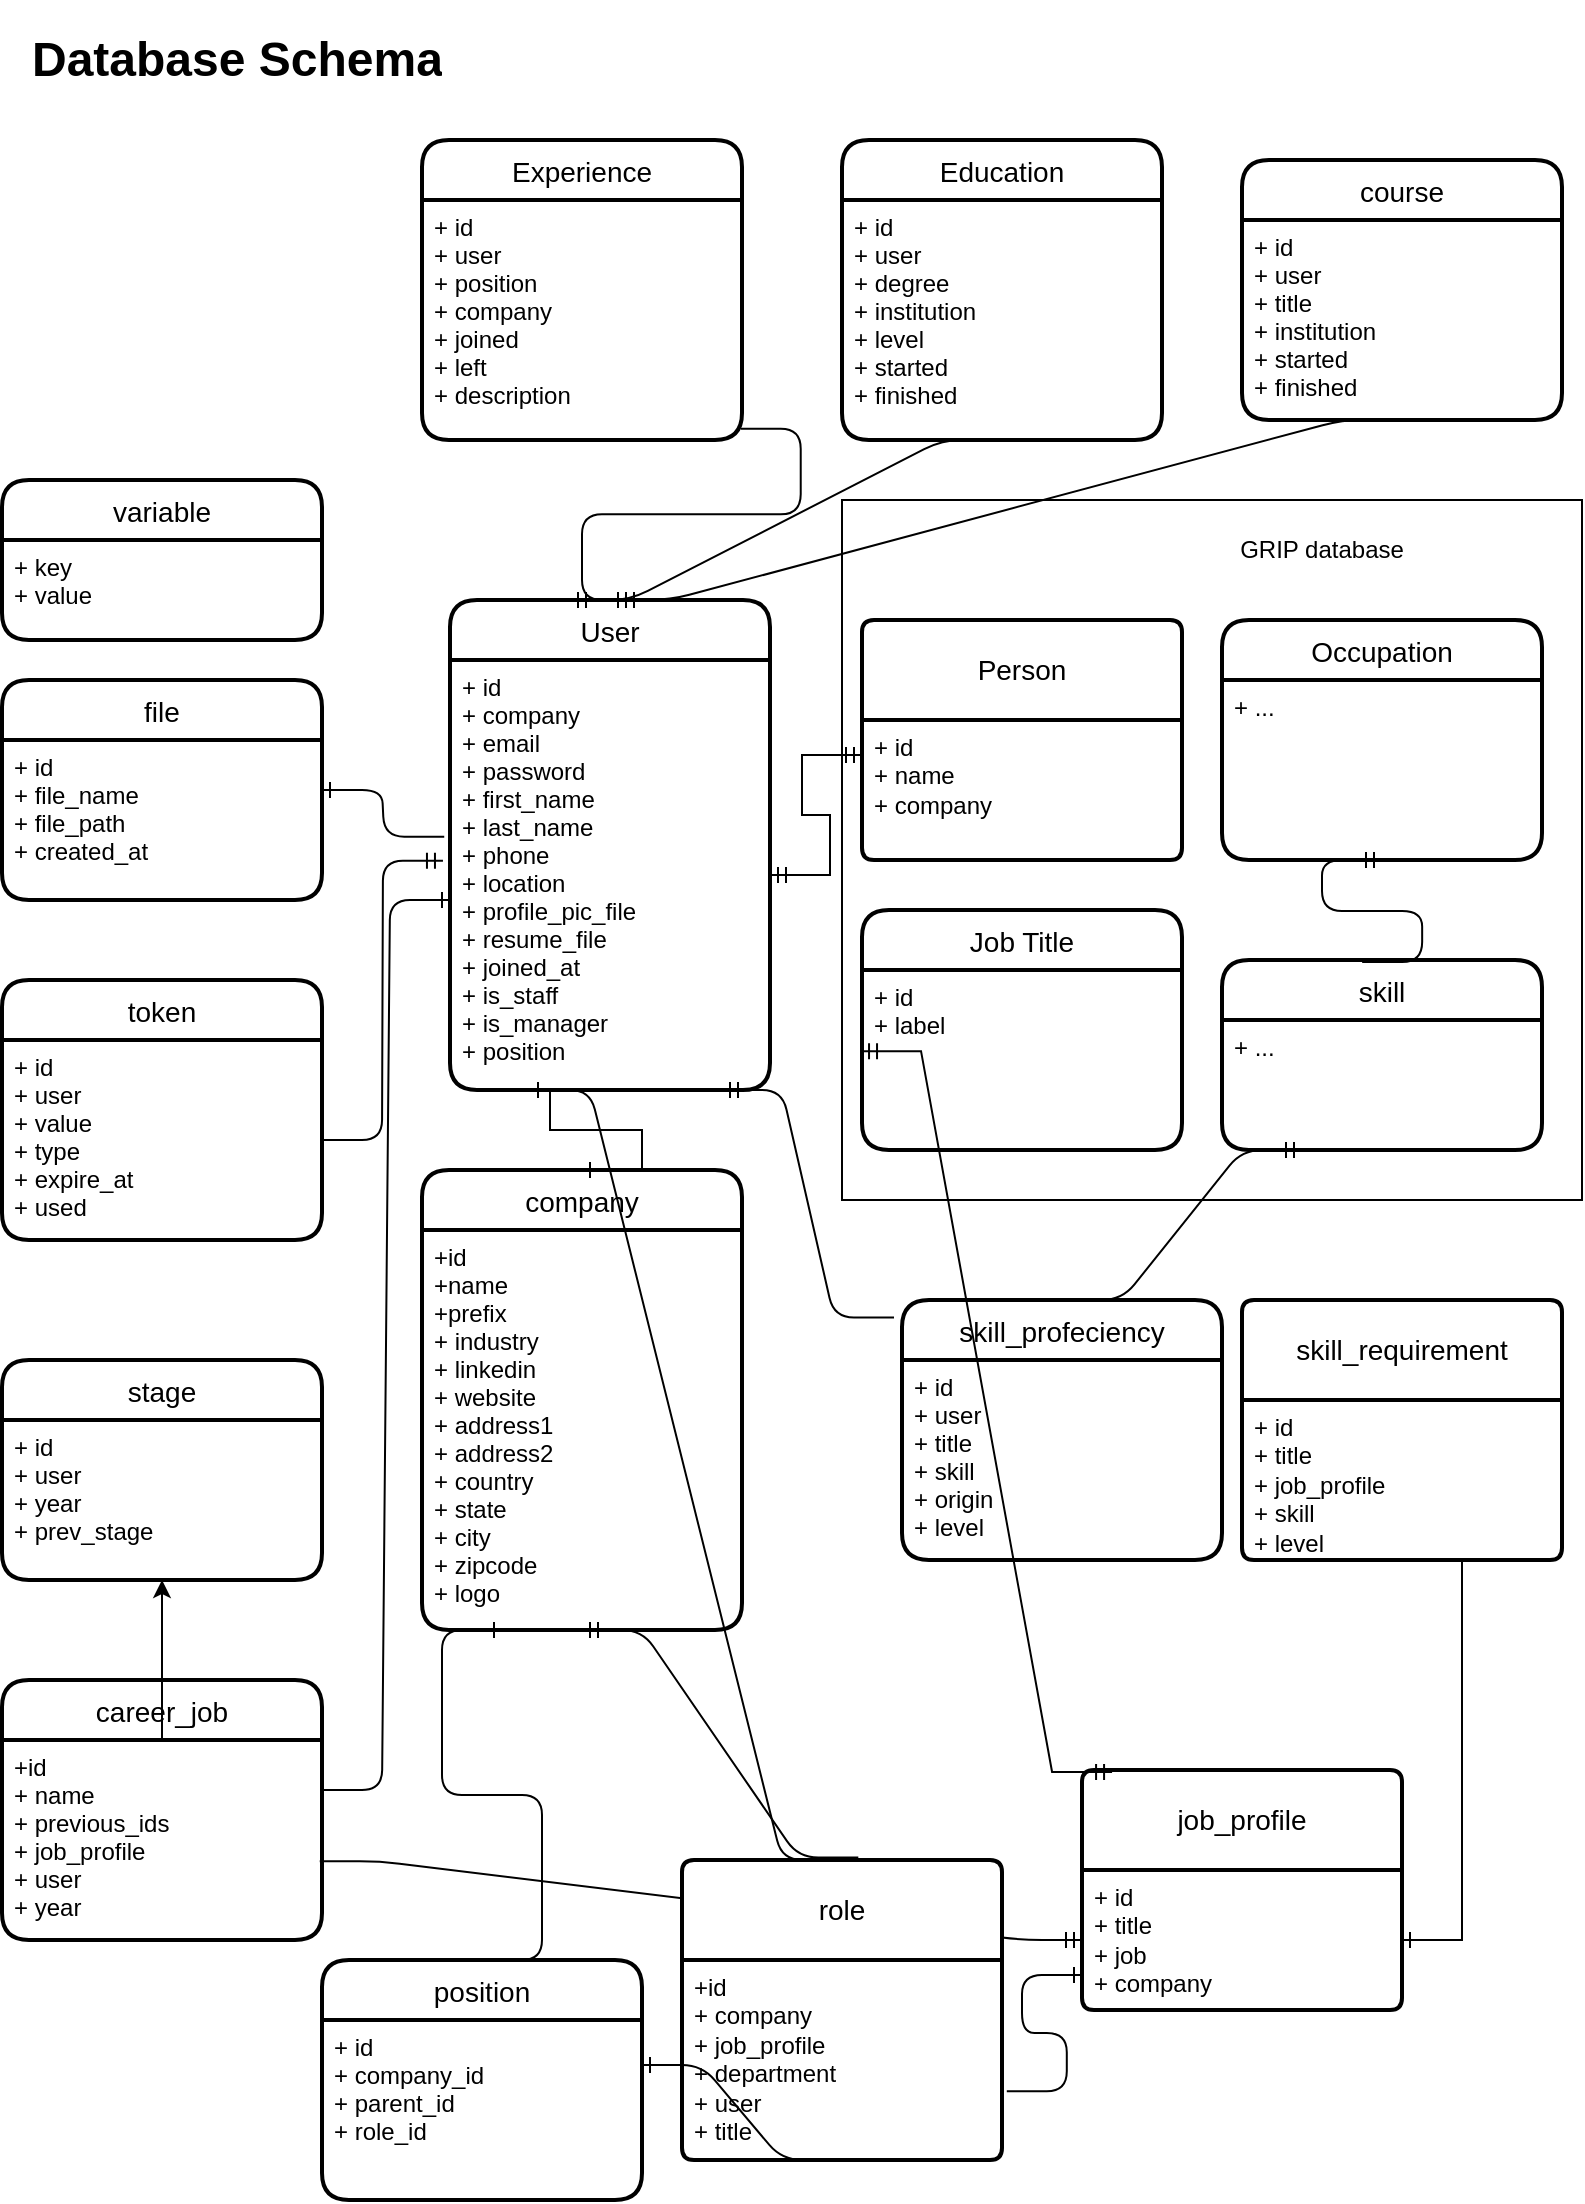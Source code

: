 <mxfile>
    <diagram id="XmxZGjuUQ-EsOXPRRY6A" name="Page-1">
        <mxGraphModel dx="968" dy="337" grid="1" gridSize="10" guides="1" tooltips="1" connect="1" arrows="1" fold="1" page="1" pageScale="1" pageWidth="827" pageHeight="1169" background="none" math="0" shadow="0">
            <root>
                <mxCell id="0"/>
                <mxCell id="1" parent="0"/>
                <mxCell id="88" value="" style="rounded=0;whiteSpace=wrap;html=1;" parent="1" vertex="1">
                    <mxGeometry x="450" y="250" width="370" height="350" as="geometry"/>
                </mxCell>
                <mxCell id="4" value="company" style="swimlane;childLayout=stackLayout;horizontal=1;startSize=30;horizontalStack=0;rounded=1;fontSize=14;fontStyle=0;strokeWidth=2;resizeParent=0;resizeLast=1;shadow=0;dashed=0;align=center;" parent="1" vertex="1">
                    <mxGeometry x="240" y="585" width="160" height="230" as="geometry"/>
                </mxCell>
                <mxCell id="5" value="+id&#10;+name&#10;+prefix&#10;+ industry&#10;+ linkedin&#10;+ website&#10;+ address1&#10;+ address2&#10;+ country&#10;+ state&#10;+ city&#10;+ zipcode&#10;+ logo" style="align=left;strokeColor=none;fillColor=none;spacingLeft=4;fontSize=12;verticalAlign=top;resizable=0;rotatable=0;part=1;" parent="4" vertex="1">
                    <mxGeometry y="30" width="160" height="200" as="geometry"/>
                </mxCell>
                <mxCell id="6" value="User" style="swimlane;childLayout=stackLayout;horizontal=1;startSize=30;horizontalStack=0;rounded=1;fontSize=14;fontStyle=0;strokeWidth=2;resizeParent=0;resizeLast=1;shadow=0;dashed=0;align=center;" parent="1" vertex="1">
                    <mxGeometry x="254" y="300" width="160" height="245" as="geometry"/>
                </mxCell>
                <mxCell id="7" value="+ id&#10;+ company&#10;+ email&#10;+ password&#10;+ first_name&#10;+ last_name&#10;+ phone&#10;+ location&#10;+ profile_pic_file&#10;+ resume_file&#10;+ joined_at&#10;+ is_staff&#10;+ is_manager&#10;+ position" style="align=left;strokeColor=none;fillColor=none;spacingLeft=4;fontSize=12;verticalAlign=top;resizable=0;rotatable=0;part=1;" parent="6" vertex="1">
                    <mxGeometry y="30" width="160" height="215" as="geometry"/>
                </mxCell>
                <mxCell id="8" value="file" style="swimlane;childLayout=stackLayout;horizontal=1;startSize=30;horizontalStack=0;rounded=1;fontSize=14;fontStyle=0;strokeWidth=2;resizeParent=0;resizeLast=1;shadow=0;dashed=0;align=center;" parent="1" vertex="1">
                    <mxGeometry x="30" y="340" width="160" height="110" as="geometry"/>
                </mxCell>
                <mxCell id="9" value="+ id&#10;+ file_name&#10;+ file_path&#10;+ created_at" style="align=left;strokeColor=none;fillColor=none;spacingLeft=4;fontSize=12;verticalAlign=top;resizable=0;rotatable=0;part=1;" parent="8" vertex="1">
                    <mxGeometry y="30" width="160" height="80" as="geometry"/>
                </mxCell>
                <mxCell id="12" value="skill_profeciency" style="swimlane;childLayout=stackLayout;horizontal=1;startSize=30;horizontalStack=0;rounded=1;fontSize=14;fontStyle=0;strokeWidth=2;resizeParent=0;resizeLast=1;shadow=0;dashed=0;align=center;" parent="1" vertex="1">
                    <mxGeometry x="480" y="650" width="160" height="130" as="geometry"/>
                </mxCell>
                <mxCell id="13" value="+ id&#10;+ user&#10;+ title&#10;+ skill&#10;+ origin&#10;+ level" style="align=left;strokeColor=none;fillColor=none;spacingLeft=4;fontSize=12;verticalAlign=top;resizable=0;rotatable=0;part=1;" parent="12" vertex="1">
                    <mxGeometry y="30" width="160" height="100" as="geometry"/>
                </mxCell>
                <mxCell id="15" value="skill" style="swimlane;childLayout=stackLayout;horizontal=1;startSize=30;horizontalStack=0;rounded=1;fontSize=14;fontStyle=0;strokeWidth=2;resizeParent=0;resizeLast=1;shadow=0;dashed=0;align=center;" parent="1" vertex="1">
                    <mxGeometry x="640" y="480" width="160" height="95" as="geometry"/>
                </mxCell>
                <mxCell id="16" value="+ ..." style="align=left;strokeColor=none;fillColor=none;spacingLeft=4;fontSize=12;verticalAlign=top;resizable=0;rotatable=0;part=1;" parent="15" vertex="1">
                    <mxGeometry y="30" width="160" height="65" as="geometry"/>
                </mxCell>
                <mxCell id="17" value="Occupation" style="swimlane;childLayout=stackLayout;horizontal=1;startSize=30;horizontalStack=0;rounded=1;fontSize=14;fontStyle=0;strokeWidth=2;resizeParent=0;resizeLast=1;shadow=0;dashed=0;align=center;" parent="1" vertex="1">
                    <mxGeometry x="640" y="310" width="160" height="120" as="geometry"/>
                </mxCell>
                <mxCell id="18" value="+ ..." style="align=left;strokeColor=none;fillColor=none;spacingLeft=4;fontSize=12;verticalAlign=top;resizable=0;rotatable=0;part=1;" parent="17" vertex="1">
                    <mxGeometry y="30" width="160" height="90" as="geometry"/>
                </mxCell>
                <mxCell id="19" value="career_job" style="swimlane;childLayout=stackLayout;horizontal=1;startSize=30;horizontalStack=0;rounded=1;fontSize=14;fontStyle=0;strokeWidth=2;resizeParent=0;resizeLast=1;shadow=0;dashed=0;align=center;" parent="1" vertex="1">
                    <mxGeometry x="30" y="840" width="160" height="130" as="geometry"/>
                </mxCell>
                <mxCell id="20" value="+id&#10;+ name&#10;+ previous_ids&#10;+ job_profile&#10;+ user&#10;+ year" style="align=left;strokeColor=none;fillColor=none;spacingLeft=4;fontSize=12;verticalAlign=top;resizable=0;rotatable=0;part=1;" parent="19" vertex="1">
                    <mxGeometry y="30" width="160" height="100" as="geometry"/>
                </mxCell>
                <mxCell id="23" value="Education" style="swimlane;childLayout=stackLayout;horizontal=1;startSize=30;horizontalStack=0;rounded=1;fontSize=14;fontStyle=0;strokeWidth=2;resizeParent=0;resizeLast=1;shadow=0;dashed=0;align=center;" parent="1" vertex="1">
                    <mxGeometry x="450" y="70" width="160" height="150" as="geometry"/>
                </mxCell>
                <mxCell id="24" value="+ id&#10;+ user&#10;+ degree&#10;+ institution&#10;+ level&#10;+ started&#10;+ finished" style="align=left;strokeColor=none;fillColor=none;spacingLeft=4;fontSize=12;verticalAlign=top;resizable=0;rotatable=0;part=1;" parent="23" vertex="1">
                    <mxGeometry y="30" width="160" height="120" as="geometry"/>
                </mxCell>
                <mxCell id="25" value="Experience" style="swimlane;childLayout=stackLayout;horizontal=1;startSize=30;horizontalStack=0;rounded=1;fontSize=14;fontStyle=0;strokeWidth=2;resizeParent=0;resizeLast=1;shadow=0;dashed=0;align=center;" parent="1" vertex="1">
                    <mxGeometry x="240" y="70" width="160" height="150" as="geometry"/>
                </mxCell>
                <mxCell id="26" value="+ id&#10;+ user&#10;+ position&#10;+ company&#10;+ joined&#10;+ left&#10;+ description" style="align=left;strokeColor=none;fillColor=none;spacingLeft=4;fontSize=12;verticalAlign=top;resizable=0;rotatable=0;part=1;" parent="25" vertex="1">
                    <mxGeometry y="30" width="160" height="120" as="geometry"/>
                </mxCell>
                <mxCell id="27" value="token" style="swimlane;childLayout=stackLayout;horizontal=1;startSize=30;horizontalStack=0;rounded=1;fontSize=14;fontStyle=0;strokeWidth=2;resizeParent=0;resizeLast=1;shadow=0;dashed=0;align=center;" parent="1" vertex="1">
                    <mxGeometry x="30" y="490" width="160" height="130" as="geometry"/>
                </mxCell>
                <mxCell id="28" value="+ id&#10;+ user&#10;+ value&#10;+ type&#10;+ expire_at&#10;+ used" style="align=left;strokeColor=none;fillColor=none;spacingLeft=4;fontSize=12;verticalAlign=top;resizable=0;rotatable=0;part=1;" parent="27" vertex="1">
                    <mxGeometry y="30" width="160" height="100" as="geometry"/>
                </mxCell>
                <mxCell id="29" value="course" style="swimlane;childLayout=stackLayout;horizontal=1;startSize=30;horizontalStack=0;rounded=1;fontSize=14;fontStyle=0;strokeWidth=2;resizeParent=0;resizeLast=1;shadow=0;dashed=0;align=center;" parent="1" vertex="1">
                    <mxGeometry x="650" y="80" width="160" height="130" as="geometry"/>
                </mxCell>
                <mxCell id="30" value="+ id&#10;+ user&#10;+ title&#10;+ institution&#10;+ started&#10;+ finished" style="align=left;strokeColor=none;fillColor=none;spacingLeft=4;fontSize=12;verticalAlign=top;resizable=0;rotatable=0;part=1;" parent="29" vertex="1">
                    <mxGeometry y="30" width="160" height="100" as="geometry"/>
                </mxCell>
                <mxCell id="31" value="variable" style="swimlane;childLayout=stackLayout;horizontal=1;startSize=30;horizontalStack=0;rounded=1;fontSize=14;fontStyle=0;strokeWidth=2;resizeParent=0;resizeLast=1;shadow=0;dashed=0;align=center;" parent="1" vertex="1">
                    <mxGeometry x="30" y="240" width="160" height="80" as="geometry"/>
                </mxCell>
                <mxCell id="32" value="+ key&#10;+ value" style="align=left;strokeColor=none;fillColor=none;spacingLeft=4;fontSize=12;verticalAlign=top;resizable=0;rotatable=0;part=1;" parent="31" vertex="1">
                    <mxGeometry y="30" width="160" height="50" as="geometry"/>
                </mxCell>
                <mxCell id="33" value="stage" style="swimlane;childLayout=stackLayout;horizontal=1;startSize=30;horizontalStack=0;rounded=1;fontSize=14;fontStyle=0;strokeWidth=2;resizeParent=0;resizeLast=1;shadow=0;dashed=0;align=center;" parent="1" vertex="1">
                    <mxGeometry x="30" y="680" width="160" height="110" as="geometry"/>
                </mxCell>
                <mxCell id="34" value="+ id&#10;+ user&#10;+ year&#10;+ prev_stage" style="align=left;strokeColor=none;fillColor=none;spacingLeft=4;fontSize=12;verticalAlign=top;resizable=0;rotatable=0;part=1;" parent="33" vertex="1">
                    <mxGeometry y="30" width="160" height="80" as="geometry"/>
                </mxCell>
                <mxCell id="35" value="Job Title" style="swimlane;childLayout=stackLayout;horizontal=1;startSize=30;horizontalStack=0;rounded=1;fontSize=14;fontStyle=0;strokeWidth=2;resizeParent=0;resizeLast=1;shadow=0;dashed=0;align=center;" parent="1" vertex="1">
                    <mxGeometry x="460" y="455" width="160" height="120" as="geometry"/>
                </mxCell>
                <mxCell id="36" value="+ id&#10;+ label&#10;" style="align=left;strokeColor=none;fillColor=none;spacingLeft=4;fontSize=12;verticalAlign=top;resizable=0;rotatable=0;part=1;" parent="35" vertex="1">
                    <mxGeometry y="30" width="160" height="90" as="geometry"/>
                </mxCell>
                <mxCell id="63" value="" style="edgeStyle=entityRelationEdgeStyle;fontSize=12;html=1;endArrow=ERmandOne;exitX=1;exitY=0.5;exitDx=0;exitDy=0;entryX=-0.022;entryY=0.467;entryDx=0;entryDy=0;entryPerimeter=0;" parent="1" source="28" target="7" edge="1">
                    <mxGeometry width="100" height="100" relative="1" as="geometry">
                        <mxPoint x="210" y="875" as="sourcePoint"/>
                        <mxPoint x="310" y="775" as="targetPoint"/>
                    </mxGeometry>
                </mxCell>
                <mxCell id="64" value="" style="edgeStyle=entityRelationEdgeStyle;fontSize=12;html=1;endArrow=ERone;endFill=1;exitX=-0.018;exitY=0.411;exitDx=0;exitDy=0;exitPerimeter=0;entryX=1;entryY=0.5;entryDx=0;entryDy=0;" parent="1" source="7" target="8" edge="1">
                    <mxGeometry width="100" height="100" relative="1" as="geometry">
                        <mxPoint x="220" y="715" as="sourcePoint"/>
                        <mxPoint x="320" y="615" as="targetPoint"/>
                    </mxGeometry>
                </mxCell>
                <mxCell id="65" value="" style="edgeStyle=entityRelationEdgeStyle;fontSize=12;html=1;endArrow=ERmandOne;exitX=0.996;exitY=0.953;exitDx=0;exitDy=0;exitPerimeter=0;" parent="1" source="26" edge="1">
                    <mxGeometry width="100" height="100" relative="1" as="geometry">
                        <mxPoint x="260" y="665" as="sourcePoint"/>
                        <mxPoint x="350" y="300" as="targetPoint"/>
                    </mxGeometry>
                </mxCell>
                <mxCell id="66" value="" style="edgeStyle=entityRelationEdgeStyle;fontSize=12;html=1;endArrow=ERmandOne;exitX=0.5;exitY=1;exitDx=0;exitDy=0;entryX=0.375;entryY=0;entryDx=0;entryDy=0;entryPerimeter=0;" parent="1" source="24" target="6" edge="1">
                    <mxGeometry width="100" height="100" relative="1" as="geometry">
                        <mxPoint x="520" y="635" as="sourcePoint"/>
                        <mxPoint x="620" y="535" as="targetPoint"/>
                    </mxGeometry>
                </mxCell>
                <mxCell id="67" value="" style="edgeStyle=entityRelationEdgeStyle;fontSize=12;html=1;endArrow=ERmandOne;exitX=0.5;exitY=1;exitDx=0;exitDy=0;entryX=0.5;entryY=0;entryDx=0;entryDy=0;" parent="1" source="30" target="6" edge="1">
                    <mxGeometry width="100" height="100" relative="1" as="geometry">
                        <mxPoint x="520" y="675" as="sourcePoint"/>
                        <mxPoint x="620" y="575" as="targetPoint"/>
                    </mxGeometry>
                </mxCell>
                <mxCell id="68" value="" style="edgeStyle=entityRelationEdgeStyle;fontSize=12;html=1;endArrow=ERmandOne;exitX=-0.025;exitY=0.067;exitDx=0;exitDy=0;entryX=0.85;entryY=1;entryDx=0;entryDy=0;exitPerimeter=0;entryPerimeter=0;" parent="1" source="12" target="7" edge="1">
                    <mxGeometry width="100" height="100" relative="1" as="geometry">
                        <mxPoint x="510" y="675" as="sourcePoint"/>
                        <mxPoint x="610" y="575" as="targetPoint"/>
                    </mxGeometry>
                </mxCell>
                <mxCell id="69" value="" style="edgeStyle=entityRelationEdgeStyle;fontSize=12;html=1;endArrow=ERmandOne;entryX=0.25;entryY=1;entryDx=0;entryDy=0;exitX=0.5;exitY=0;exitDx=0;exitDy=0;" parent="1" source="12" target="16" edge="1">
                    <mxGeometry width="100" height="100" relative="1" as="geometry">
                        <mxPoint x="120" y="815" as="sourcePoint"/>
                        <mxPoint x="220" y="715" as="targetPoint"/>
                    </mxGeometry>
                </mxCell>
                <mxCell id="71" value="" style="edgeStyle=entityRelationEdgeStyle;fontSize=12;html=1;endArrow=ERmandOne;entryX=0.5;entryY=1;entryDx=0;entryDy=0;exitX=0.438;exitY=0.011;exitDx=0;exitDy=0;exitPerimeter=0;" parent="1" source="15" target="18" edge="1">
                    <mxGeometry width="100" height="100" relative="1" as="geometry">
                        <mxPoint x="640" y="680" as="sourcePoint"/>
                        <mxPoint x="560" y="735" as="targetPoint"/>
                    </mxGeometry>
                </mxCell>
                <mxCell id="73" value="" style="edgeStyle=entityRelationEdgeStyle;fontSize=12;html=1;endArrow=ERmandOne;exitX=0.993;exitY=0.606;exitDx=0;exitDy=0;exitPerimeter=0;" parent="1" source="20" target="Bp5rDM-IHwhp4LX9CoIn-92" edge="1">
                    <mxGeometry width="100" height="100" relative="1" as="geometry">
                        <mxPoint x="480" y="865" as="sourcePoint"/>
                        <mxPoint x="580" y="765" as="targetPoint"/>
                    </mxGeometry>
                </mxCell>
                <mxCell id="75" value="" style="edgeStyle=entityRelationEdgeStyle;fontSize=12;html=1;endArrow=ERone;endFill=1;exitX=1;exitY=0.25;exitDx=0;exitDy=0;entryX=0;entryY=0.558;entryDx=0;entryDy=0;entryPerimeter=0;" parent="1" source="20" target="7" edge="1">
                    <mxGeometry width="100" height="100" relative="1" as="geometry">
                        <mxPoint x="500" y="865" as="sourcePoint"/>
                        <mxPoint x="420" y="855" as="targetPoint"/>
                    </mxGeometry>
                </mxCell>
                <mxCell id="84" value="&lt;h1&gt;Database Schema&lt;/h1&gt;" style="text;html=1;strokeColor=none;fillColor=none;spacing=5;spacingTop=-20;whiteSpace=wrap;overflow=hidden;rounded=0;" parent="1" vertex="1">
                    <mxGeometry x="40" y="10" width="739" height="80" as="geometry"/>
                </mxCell>
                <mxCell id="sDzsXptowYZUHCKw3Q3F-88" value="" style="edgeStyle=entityRelationEdgeStyle;fontSize=12;html=1;endArrow=ERone;endFill=1;rounded=0;entryX=0.5;entryY=0;entryDx=0;entryDy=0;exitX=0.5;exitY=1;exitDx=0;exitDy=0;" parent="1" source="7" target="4" edge="1">
                    <mxGeometry width="100" height="100" relative="1" as="geometry">
                        <mxPoint x="380" y="340" as="sourcePoint"/>
                        <mxPoint x="480" y="240" as="targetPoint"/>
                    </mxGeometry>
                </mxCell>
                <mxCell id="Bp5rDM-IHwhp4LX9CoIn-84" value="skill_requirement" style="swimlane;childLayout=stackLayout;horizontal=1;startSize=50;horizontalStack=0;rounded=1;fontSize=14;fontStyle=0;strokeWidth=2;resizeParent=0;resizeLast=1;shadow=0;dashed=0;align=center;arcSize=4;whiteSpace=wrap;html=1;" parent="1" vertex="1">
                    <mxGeometry x="650" y="650" width="160" height="130" as="geometry"/>
                </mxCell>
                <mxCell id="Bp5rDM-IHwhp4LX9CoIn-85" value="+ id&amp;nbsp;&lt;br&gt;+ title&lt;br&gt;+ job_profile&lt;br&gt;+ skill&lt;br&gt;+ level" style="align=left;strokeColor=none;fillColor=none;spacingLeft=4;fontSize=12;verticalAlign=top;resizable=0;rotatable=0;part=1;html=1;" parent="Bp5rDM-IHwhp4LX9CoIn-84" vertex="1">
                    <mxGeometry y="50" width="160" height="80" as="geometry"/>
                </mxCell>
                <mxCell id="Bp5rDM-IHwhp4LX9CoIn-86" value="role" style="swimlane;childLayout=stackLayout;horizontal=1;startSize=50;horizontalStack=0;rounded=1;fontSize=14;fontStyle=0;strokeWidth=2;resizeParent=0;resizeLast=1;shadow=0;dashed=0;align=center;arcSize=4;whiteSpace=wrap;html=1;" parent="1" vertex="1">
                    <mxGeometry x="370" y="930" width="160" height="150" as="geometry"/>
                </mxCell>
                <mxCell id="Bp5rDM-IHwhp4LX9CoIn-87" value="+id&amp;nbsp;&lt;br&gt;+ company&lt;br&gt;+ job_profile&lt;br&gt;+ department&lt;br&gt;+ user&lt;br&gt;+ title" style="align=left;strokeColor=none;fillColor=none;spacingLeft=4;fontSize=12;verticalAlign=top;resizable=0;rotatable=0;part=1;html=1;" parent="Bp5rDM-IHwhp4LX9CoIn-86" vertex="1">
                    <mxGeometry y="50" width="160" height="100" as="geometry"/>
                </mxCell>
                <mxCell id="Bp5rDM-IHwhp4LX9CoIn-91" value="job_profile" style="swimlane;childLayout=stackLayout;horizontal=1;startSize=50;horizontalStack=0;rounded=1;fontSize=14;fontStyle=0;strokeWidth=2;resizeParent=0;resizeLast=1;shadow=0;dashed=0;align=center;arcSize=4;whiteSpace=wrap;html=1;" parent="1" vertex="1">
                    <mxGeometry x="570" y="885" width="160" height="120" as="geometry"/>
                </mxCell>
                <mxCell id="Bp5rDM-IHwhp4LX9CoIn-92" value="+ id&lt;br&gt;+ title&lt;br&gt;+ job&lt;br&gt;+ company" style="align=left;strokeColor=none;fillColor=none;spacingLeft=4;fontSize=12;verticalAlign=top;resizable=0;rotatable=0;part=1;html=1;" parent="Bp5rDM-IHwhp4LX9CoIn-91" vertex="1">
                    <mxGeometry y="50" width="160" height="70" as="geometry"/>
                </mxCell>
                <mxCell id="Bp5rDM-IHwhp4LX9CoIn-96" value="" style="edgeStyle=entityRelationEdgeStyle;fontSize=12;html=1;endArrow=ERmandOne;startArrow=ERmandOne;rounded=0;entryX=-0.003;entryY=0.451;entryDx=0;entryDy=0;entryPerimeter=0;exitX=0.094;exitY=0.008;exitDx=0;exitDy=0;exitPerimeter=0;" parent="1" source="Bp5rDM-IHwhp4LX9CoIn-91" target="36" edge="1">
                    <mxGeometry width="100" height="100" relative="1" as="geometry">
                        <mxPoint x="460" y="1010" as="sourcePoint"/>
                        <mxPoint x="560" y="910" as="targetPoint"/>
                    </mxGeometry>
                </mxCell>
                <mxCell id="Bp5rDM-IHwhp4LX9CoIn-97" value="" style="edgeStyle=entityRelationEdgeStyle;fontSize=12;html=1;endArrow=ERmandOne;startArrow=ERmandOne;rounded=0;exitX=1;exitY=0.5;exitDx=0;exitDy=0;entryX=0;entryY=0.25;entryDx=0;entryDy=0;" parent="1" source="7" target="sDzsXptowYZUHCKw3Q3F-85" edge="1">
                    <mxGeometry width="100" height="100" relative="1" as="geometry">
                        <mxPoint x="500" y="830" as="sourcePoint"/>
                        <mxPoint x="600" y="730" as="targetPoint"/>
                    </mxGeometry>
                </mxCell>
                <mxCell id="sDzsXptowYZUHCKw3Q3F-84" value="Person" style="swimlane;childLayout=stackLayout;horizontal=1;startSize=50;horizontalStack=0;rounded=1;fontSize=14;fontStyle=0;strokeWidth=2;resizeParent=0;resizeLast=1;shadow=0;dashed=0;align=center;arcSize=4;whiteSpace=wrap;html=1;" parent="1" vertex="1">
                    <mxGeometry x="460" y="310" width="160" height="120" as="geometry"/>
                </mxCell>
                <mxCell id="sDzsXptowYZUHCKw3Q3F-85" value="+ id&lt;br&gt;+ name&lt;br&gt;+ company" style="align=left;strokeColor=none;fillColor=none;spacingLeft=4;fontSize=12;verticalAlign=top;resizable=0;rotatable=0;part=1;html=1;" parent="sDzsXptowYZUHCKw3Q3F-84" vertex="1">
                    <mxGeometry y="50" width="160" height="70" as="geometry"/>
                </mxCell>
                <mxCell id="Bp5rDM-IHwhp4LX9CoIn-102" value="" style="edgeStyle=orthogonalEdgeStyle;rounded=0;orthogonalLoop=1;jettySize=auto;html=1;" parent="1" source="20" target="34" edge="1">
                    <mxGeometry relative="1" as="geometry"/>
                </mxCell>
                <mxCell id="Bp5rDM-IHwhp4LX9CoIn-103" value="" style="edgeStyle=entityRelationEdgeStyle;fontSize=12;html=1;endArrow=ERone;endFill=1;rounded=0;exitX=0.5;exitY=1;exitDx=0;exitDy=0;" parent="1" source="Bp5rDM-IHwhp4LX9CoIn-85" target="Bp5rDM-IHwhp4LX9CoIn-92" edge="1">
                    <mxGeometry width="100" height="100" relative="1" as="geometry">
                        <mxPoint x="670" y="940" as="sourcePoint"/>
                        <mxPoint x="770" y="840" as="targetPoint"/>
                    </mxGeometry>
                </mxCell>
                <mxCell id="85" value="" style="edgeStyle=entityRelationEdgeStyle;fontSize=12;html=1;endArrow=ERone;endFill=1;exitX=0.5;exitY=0;exitDx=0;exitDy=0;entryX=0.25;entryY=1;entryDx=0;entryDy=0;" parent="1" source="Bp5rDM-IHwhp4LX9CoIn-86" target="7" edge="1">
                    <mxGeometry width="100" height="100" relative="1" as="geometry">
                        <mxPoint x="400" y="870" as="sourcePoint"/>
                        <mxPoint x="500" y="770" as="targetPoint"/>
                    </mxGeometry>
                </mxCell>
                <mxCell id="86" value="" style="edgeStyle=entityRelationEdgeStyle;fontSize=12;html=1;endArrow=ERmandOne;entryX=0.5;entryY=1;entryDx=0;entryDy=0;exitX=0.551;exitY=-0.008;exitDx=0;exitDy=0;exitPerimeter=0;" parent="1" source="Bp5rDM-IHwhp4LX9CoIn-86" target="5" edge="1">
                    <mxGeometry width="100" height="100" relative="1" as="geometry">
                        <mxPoint x="330" y="860" as="sourcePoint"/>
                        <mxPoint x="510" y="770" as="targetPoint"/>
                    </mxGeometry>
                </mxCell>
                <mxCell id="87" value="" style="edgeStyle=entityRelationEdgeStyle;fontSize=12;html=1;endArrow=ERone;endFill=1;exitX=1.015;exitY=0.656;exitDx=0;exitDy=0;exitPerimeter=0;entryX=0;entryY=0.75;entryDx=0;entryDy=0;" parent="1" source="Bp5rDM-IHwhp4LX9CoIn-87" target="Bp5rDM-IHwhp4LX9CoIn-92" edge="1">
                    <mxGeometry width="100" height="100" relative="1" as="geometry">
                        <mxPoint x="450" y="1110" as="sourcePoint"/>
                        <mxPoint x="550" y="1010" as="targetPoint"/>
                    </mxGeometry>
                </mxCell>
                <mxCell id="89" value="GRIP database" style="text;html=1;strokeColor=none;fillColor=none;align=center;verticalAlign=middle;whiteSpace=wrap;rounded=0;" parent="1" vertex="1">
                    <mxGeometry x="640" y="260" width="100" height="30" as="geometry"/>
                </mxCell>
                <mxCell id="90" value="position" style="swimlane;childLayout=stackLayout;horizontal=1;startSize=30;horizontalStack=0;rounded=1;fontSize=14;fontStyle=0;strokeWidth=2;resizeParent=0;resizeLast=1;shadow=0;dashed=0;align=center;" parent="1" vertex="1">
                    <mxGeometry x="190" y="980" width="160" height="120" as="geometry"/>
                </mxCell>
                <mxCell id="91" value="+ id&#10;+ company_id&#10;+ parent_id&#10;+ role_id" style="align=left;strokeColor=none;fillColor=none;spacingLeft=4;fontSize=12;verticalAlign=top;resizable=0;rotatable=0;part=1;" parent="90" vertex="1">
                    <mxGeometry y="30" width="160" height="90" as="geometry"/>
                </mxCell>
                <mxCell id="92" value="" style="edgeStyle=entityRelationEdgeStyle;fontSize=12;html=1;endArrow=ERone;endFill=1;exitX=0.5;exitY=1;exitDx=0;exitDy=0;entryX=1;entryY=0.25;entryDx=0;entryDy=0;" parent="1" source="Bp5rDM-IHwhp4LX9CoIn-87" target="91" edge="1">
                    <mxGeometry width="100" height="100" relative="1" as="geometry">
                        <mxPoint x="390" y="1120" as="sourcePoint"/>
                        <mxPoint x="490" y="1020" as="targetPoint"/>
                    </mxGeometry>
                </mxCell>
                <mxCell id="93" value="" style="edgeStyle=entityRelationEdgeStyle;fontSize=12;html=1;endArrow=ERone;endFill=1;exitX=0.5;exitY=0;exitDx=0;exitDy=0;entryX=0.25;entryY=1;entryDx=0;entryDy=0;" parent="1" source="90" target="5" edge="1">
                    <mxGeometry width="100" height="100" relative="1" as="geometry">
                        <mxPoint x="40" y="1120" as="sourcePoint"/>
                        <mxPoint x="310" y="870" as="targetPoint"/>
                    </mxGeometry>
                </mxCell>
            </root>
        </mxGraphModel>
    </diagram>
</mxfile>